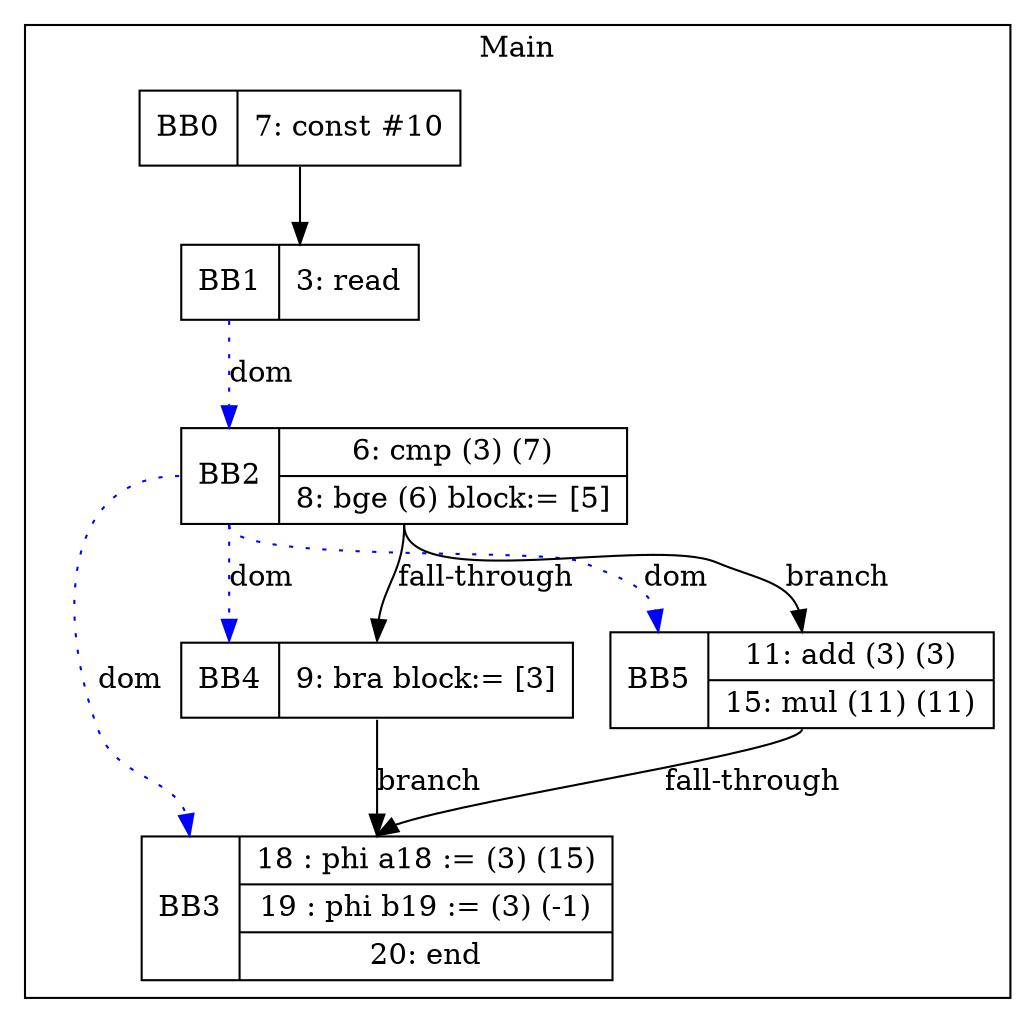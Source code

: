 digraph G {
node [shape=record];
subgraph cluster_main{
label = "Main";
BB0 [shape=record, label="<b>BB0|{7: const #10}"];
BB1 [shape=record, label="<b>BB1|{3: read}"];
BB2 [shape=record, label="<b>BB2|{6: cmp (3) (7)|8: bge (6) block:= [5]}"];
BB3 [shape=record, label="<b>BB3|{18 : phi a18 := (3) (15)|19 : phi b19 := (3) (-1)|20: end}"];
BB4 [shape=record, label="<b>BB4|{9: bra block:= [3]}"];
BB5 [shape=record, label="<b>BB5|{11: add (3) (3)|15: mul (11) (11)}"];
}
BB0:s -> BB1:n ;
BB2:b -> BB3:b [color=blue, style=dotted, label="dom"];
BB2:b -> BB4:b [color=blue, style=dotted, label="dom"];
BB1:b -> BB2:b [color=blue, style=dotted, label="dom"];
BB2:b -> BB5:b [color=blue, style=dotted, label="dom"];
BB2:s -> BB5:n [label="branch"];
BB4:s -> BB3:n [label="branch"];
BB5:s -> BB3:n [label="fall-through"];
BB2:s -> BB4:n [label="fall-through"];
}
